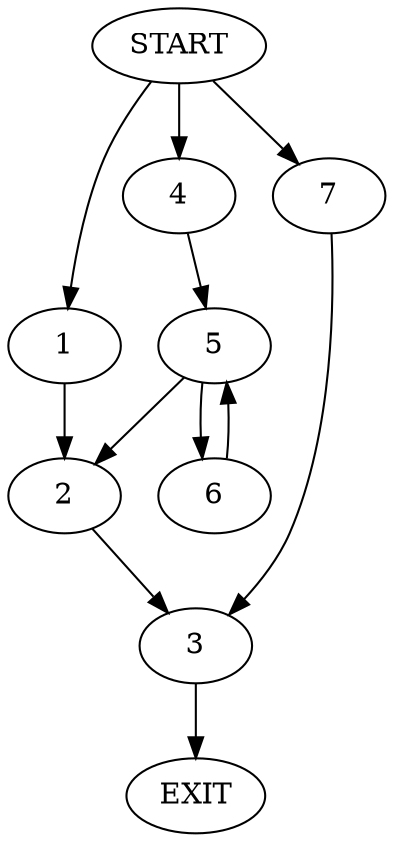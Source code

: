 digraph {
0 [label="START"]
8 [label="EXIT"]
0 -> 1
1 -> 2
2 -> 3
0 -> 4
4 -> 5
5 -> 2
5 -> 6
6 -> 5
3 -> 8
0 -> 7
7 -> 3
}
